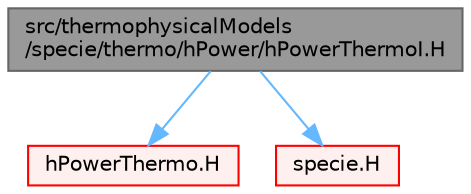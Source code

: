 digraph "src/thermophysicalModels/specie/thermo/hPower/hPowerThermoI.H"
{
 // LATEX_PDF_SIZE
  bgcolor="transparent";
  edge [fontname=Helvetica,fontsize=10,labelfontname=Helvetica,labelfontsize=10];
  node [fontname=Helvetica,fontsize=10,shape=box,height=0.2,width=0.4];
  Node1 [id="Node000001",label="src/thermophysicalModels\l/specie/thermo/hPower/hPowerThermoI.H",height=0.2,width=0.4,color="gray40", fillcolor="grey60", style="filled", fontcolor="black",tooltip=" "];
  Node1 -> Node2 [id="edge1_Node000001_Node000002",color="steelblue1",style="solid",tooltip=" "];
  Node2 [id="Node000002",label="hPowerThermo.H",height=0.2,width=0.4,color="red", fillcolor="#FFF0F0", style="filled",URL="$hPowerThermo_8H.html",tooltip=" "];
  Node1 -> Node35 [id="edge2_Node000001_Node000035",color="steelblue1",style="solid",tooltip=" "];
  Node35 [id="Node000035",label="specie.H",height=0.2,width=0.4,color="red", fillcolor="#FFF0F0", style="filled",URL="$specie_8H.html",tooltip=" "];
}
